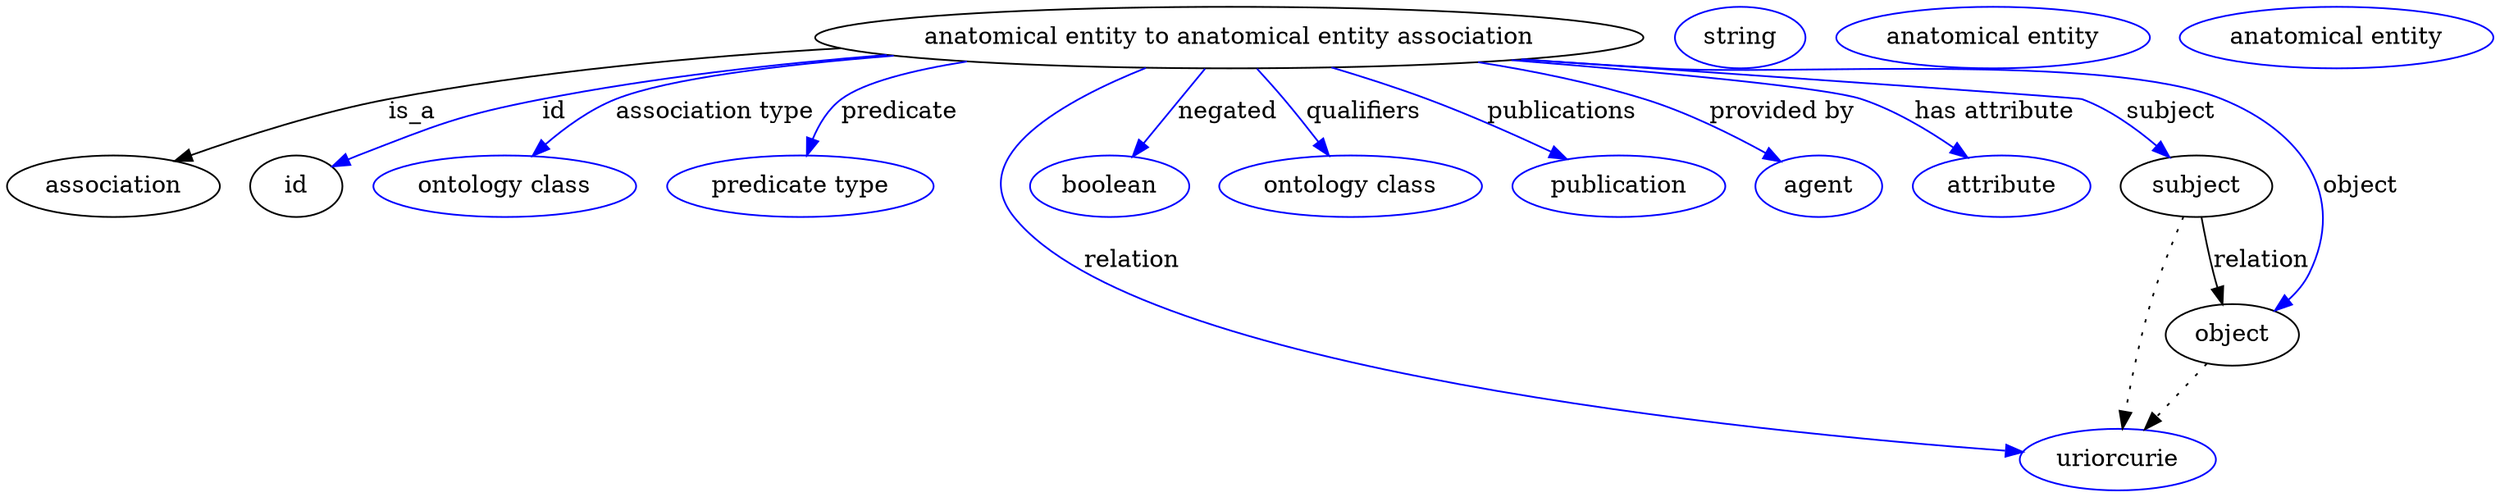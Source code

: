 digraph {
	graph [bb="0,0,1195.2,283"];
	node [label="\N"];
	"anatomical entity to anatomical entity association"	 [height=0.5,
		label="anatomical entity to anatomical entity association",
		pos="605.05,265",
		width=5.1815];
	association	 [height=0.5,
		pos="50.046,178",
		width=1.3902];
	"anatomical entity to anatomical entity association" -> association	 [label=is_a,
		lp="209.05,221.5",
		pos="e,82.602,191.8 448.82,255.11 354.88,248.4 244.74,238.96 198.05,229 161.39,221.19 121.28,206.99 92.069,195.56"];
	id	 [height=0.5,
		pos="145.05,178",
		width=0.75];
	"anatomical entity to anatomical entity association" -> id	 [color=blue,
		label=id,
		lp="279.55,221.5",
		pos="e,166.55,189.29 447.21,255.37 391.97,250.02 329.83,241.75 274.05,229 231.29,219.23 221.4,213.17 181.05,196 179.26,195.24 177.44,\
194.43 175.61,193.6",
		style=solid];
	"association type"	 [color=blue,
		height=0.5,
		label="ontology class",
		pos="252.05,178",
		width=1.7151];
	"anatomical entity to anatomical entity association" -> "association type"	 [color=blue,
		label="association type",
		lp="357.05,221.5",
		pos="e,267.84,195.68 454.77,254.26 397.14,248.52 338.99,240.26 313.05,229 298.98,222.9 285.64,212.49 275.04,202.67",
		style=solid];
	predicate	 [color=blue,
		height=0.5,
		label="predicate type",
		pos="392.05,178",
		width=1.679];
	"anatomical entity to anatomical entity association" -> predicate	 [color=blue,
		label=predicate,
		lp="441.05,221.5",
		pos="e,396.07,195.98 486.18,251.11 455.71,245.63 428.12,238.36 416.05,229 408.46,223.12 403.16,214.26 399.52,205.56",
		style=solid];
	relation	 [color=blue,
		height=0.5,
		label=uriorcurie,
		pos="1034,18",
		width=1.2638];
	"anatomical entity to anatomical entity association" -> relation	 [color=blue,
		label=relation,
		lp="561.05,134.5",
		pos="e,989.84,22.9 564.14,247.29 524.24,227.5 473.07,193.77 499.05,160 558.1,83.227 855.88,39.314 979.81,24.114",
		style=solid];
	negated	 [color=blue,
		height=0.5,
		label=boolean,
		pos="546.05,178",
		width=1.0652];
	"anatomical entity to anatomical entity association" -> negated	 [color=blue,
		label=negated,
		lp="601.55,221.5",
		pos="e,557.85,195.41 592.82,246.97 584.4,234.56 573.09,217.88 563.7,204.03",
		style=solid];
	qualifiers	 [color=blue,
		height=0.5,
		label="ontology class",
		pos="664.05,178",
		width=1.7151];
	"anatomical entity to anatomical entity association" -> qualifiers	 [color=blue,
		label=qualifiers,
		lp="665.05,221.5",
		pos="e,652.04,195.71 617.27,246.97 625.63,234.64 636.85,218.1 646.21,204.3",
		style=solid];
	publications	 [color=blue,
		height=0.5,
		label=publication,
		pos="794.05,178",
		width=1.3902];
	"anatomical entity to anatomical entity association" -> publications	 [color=blue,
		label=publications,
		lp="759.55,221.5",
		pos="e,766.23,193.23 651.19,247.52 665.38,241.88 680.96,235.43 695.05,229 715.96,219.46 738.81,207.77 757.28,198",
		style=solid];
	"provided by"	 [color=blue,
		height=0.5,
		label=agent,
		pos="892.05,178",
		width=0.83048];
	"anatomical entity to anatomical entity association" -> "provided by"	 [color=blue,
		label="provided by",
		lp="863.05,221.5",
		pos="e,871.77,191.27 714.72,250.44 742.05,245.18 770.98,238.19 797.05,229 820.3,220.8 844.78,207.53 863.07,196.59",
		style=solid];
	"has attribute"	 [color=blue,
		height=0.5,
		label=attribute,
		pos="980.05,178",
		width=1.1193];
	"anatomical entity to anatomical entity association" -> "has attribute"	 [color=blue,
		label="has attribute",
		lp="963.55,221.5",
		pos="e,960.65,193.9 733.95,251.93 805.79,244.18 883.99,234.76 900.05,229 918.84,222.26 937.77,210.47 952.49,199.92",
		style=solid];
	subject	 [height=0.5,
		pos="1074,178",
		width=0.99297];
	"anatomical entity to anatomical entity association" -> subject	 [color=blue,
		label=subject,
		lp="1048.5,221.5",
		pos="e,1056.9,193.87 739.84,252.51 760.02,250.65 780.58,248.77 800.05,247 889.37,238.88 916.78,259.72 1001,229 1018.6,222.6 1035.9,210.87 \
1049.2,200.27",
		style=solid];
	object	 [height=0.5,
		pos="1094,91",
		width=0.9027];
	"anatomical entity to anatomical entity association" -> object	 [color=blue,
		label=object,
		lp="1146,178",
		pos="e,1114.2,105.27 737.43,252.31 758.37,250.44 779.8,248.6 800.05,247 860.43,242.22 1014.9,249.15 1072,229 1096.1,220.51 1104.9,217.23 \
1119,196 1132.7,175.55 1128.4,166.44 1131,142 1131.8,135.37 1133.6,133.14 1131,127 1128.8,121.74 1125.4,116.86 1121.5,112.51",
		style=solid];
	association_id	 [color=blue,
		height=0.5,
		label=string,
		pos="840.05,265",
		width=0.84854];
	subject -> relation	 [pos="e,1037.4,36.239 1068.1,159.97 1063.6,146.12 1057.5,126.47 1053,109 1047.7,88.088 1042.7,64.188 1039.2,46.13",
		style=dotted];
	subject -> object	 [label=relation,
		lp="1106,134.5",
		pos="e,1089.9,109 1078.2,159.97 1080.9,148.08 1084.6,132.25 1087.7,118.76"];
	"anatomical entity to anatomical entity association_subject"	 [color=blue,
		height=0.5,
		label="anatomical entity",
		pos="961.05,265",
		width=2.004];
	object -> relation	 [pos="e,1048.2,35.261 1080.4,74.435 1072.8,65.207 1063.2,53.528 1054.8,43.191",
		style=dotted];
	"anatomical entity to anatomical entity association_object"	 [color=blue,
		height=0.5,
		label="anatomical entity",
		pos="1123,265",
		width=2.004];
}
